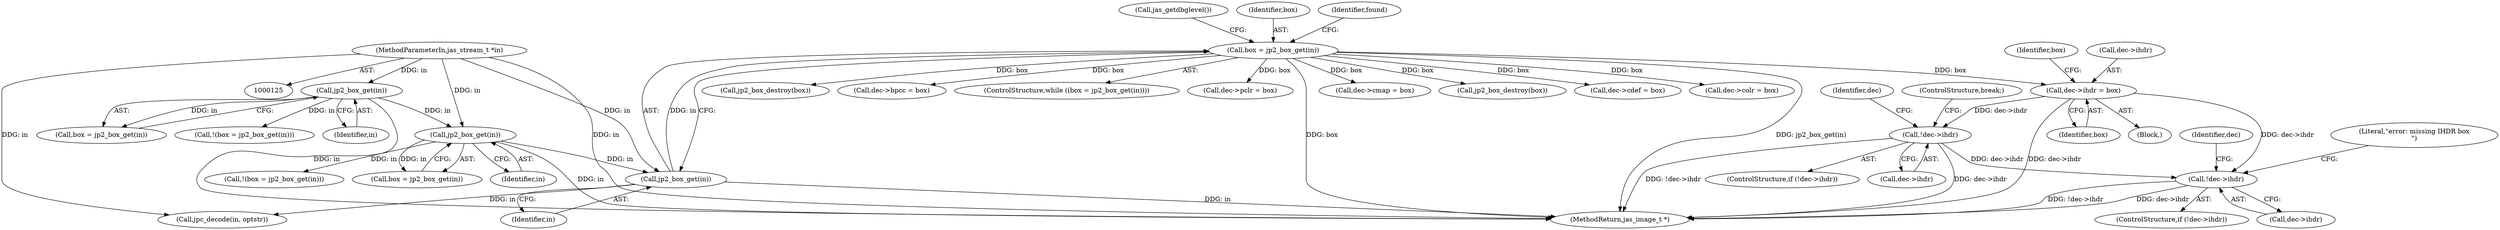 digraph "0_jasper_d42b2388f7f8e0332c846675133acea151fc557a_33@pointer" {
"1000258" [label="(Call,!dec->ihdr)"];
"1000263" [label="(Call,dec->ihdr = box)"];
"1000229" [label="(Call,box = jp2_box_get(in))"];
"1000231" [label="(Call,jp2_box_get(in))"];
"1000206" [label="(Call,jp2_box_get(in))"];
"1000167" [label="(Call,jp2_box_get(in))"];
"1000126" [label="(MethodParameterIn,jas_stream_t *in)"];
"1000385" [label="(Call,!dec->ihdr)"];
"1000203" [label="(Call,!(box = jp2_box_get(in)))"];
"1000311" [label="(Call,dec->pclr = box)"];
"1000386" [label="(Call,dec->ihdr)"];
"1000327" [label="(Call,dec->cmap = box)"];
"1000165" [label="(Call,box = jp2_box_get(in))"];
"1000232" [label="(Identifier,in)"];
"1000265" [label="(Identifier,dec)"];
"1000257" [label="(ControlStructure,if (!dec->ihdr))"];
"1000236" [label="(Call,jas_getdbglevel())"];
"1000258" [label="(Call,!dec->ihdr)"];
"1000206" [label="(Call,jp2_box_get(in))"];
"1000355" [label="(Call,jp2_box_destroy(box))"];
"1000295" [label="(Call,dec->cdef = box)"];
"1000164" [label="(Call,!(box = jp2_box_get(in)))"];
"1000168" [label="(Identifier,in)"];
"1000271" [label="(ControlStructure,break;)"];
"1000269" [label="(Identifier,box)"];
"1000204" [label="(Call,box = jp2_box_get(in))"];
"1000385" [label="(Call,!dec->ihdr)"];
"1000230" [label="(Identifier,box)"];
"1000126" [label="(MethodParameterIn,jas_stream_t *in)"];
"1000391" [label="(Literal,\"error: missing IHDR box\n\")"];
"1000399" [label="(Identifier,dec)"];
"1000167" [label="(Call,jp2_box_get(in))"];
"1000343" [label="(Call,dec->colr = box)"];
"1000384" [label="(ControlStructure,if (!dec->ihdr))"];
"1000229" [label="(Call,box = jp2_box_get(in))"];
"1000263" [label="(Call,dec->ihdr = box)"];
"1000259" [label="(Call,dec->ihdr)"];
"1001265" [label="(MethodReturn,jas_image_t *)"];
"1000267" [label="(Identifier,box)"];
"1000231" [label="(Call,jp2_box_get(in))"];
"1000377" [label="(Call,jpc_decode(in, optstr))"];
"1000207" [label="(Identifier,in)"];
"1000264" [label="(Call,dec->ihdr)"];
"1001256" [label="(Call,jp2_box_destroy(box))"];
"1000279" [label="(Call,dec->bpcc = box)"];
"1000366" [label="(Identifier,found)"];
"1000262" [label="(Block,)"];
"1000228" [label="(ControlStructure,while ((box = jp2_box_get(in))))"];
"1000258" -> "1000257"  [label="AST: "];
"1000258" -> "1000259"  [label="CFG: "];
"1000259" -> "1000258"  [label="AST: "];
"1000265" -> "1000258"  [label="CFG: "];
"1000271" -> "1000258"  [label="CFG: "];
"1000258" -> "1001265"  [label="DDG: dec->ihdr"];
"1000258" -> "1001265"  [label="DDG: !dec->ihdr"];
"1000263" -> "1000258"  [label="DDG: dec->ihdr"];
"1000258" -> "1000385"  [label="DDG: dec->ihdr"];
"1000263" -> "1000262"  [label="AST: "];
"1000263" -> "1000267"  [label="CFG: "];
"1000264" -> "1000263"  [label="AST: "];
"1000267" -> "1000263"  [label="AST: "];
"1000269" -> "1000263"  [label="CFG: "];
"1000263" -> "1001265"  [label="DDG: dec->ihdr"];
"1000229" -> "1000263"  [label="DDG: box"];
"1000263" -> "1000385"  [label="DDG: dec->ihdr"];
"1000229" -> "1000228"  [label="AST: "];
"1000229" -> "1000231"  [label="CFG: "];
"1000230" -> "1000229"  [label="AST: "];
"1000231" -> "1000229"  [label="AST: "];
"1000236" -> "1000229"  [label="CFG: "];
"1000366" -> "1000229"  [label="CFG: "];
"1000229" -> "1001265"  [label="DDG: jp2_box_get(in)"];
"1000229" -> "1001265"  [label="DDG: box"];
"1000231" -> "1000229"  [label="DDG: in"];
"1000229" -> "1000279"  [label="DDG: box"];
"1000229" -> "1000295"  [label="DDG: box"];
"1000229" -> "1000311"  [label="DDG: box"];
"1000229" -> "1000327"  [label="DDG: box"];
"1000229" -> "1000343"  [label="DDG: box"];
"1000229" -> "1000355"  [label="DDG: box"];
"1000229" -> "1001256"  [label="DDG: box"];
"1000231" -> "1000232"  [label="CFG: "];
"1000232" -> "1000231"  [label="AST: "];
"1000231" -> "1001265"  [label="DDG: in"];
"1000206" -> "1000231"  [label="DDG: in"];
"1000126" -> "1000231"  [label="DDG: in"];
"1000231" -> "1000377"  [label="DDG: in"];
"1000206" -> "1000204"  [label="AST: "];
"1000206" -> "1000207"  [label="CFG: "];
"1000207" -> "1000206"  [label="AST: "];
"1000204" -> "1000206"  [label="CFG: "];
"1000206" -> "1001265"  [label="DDG: in"];
"1000206" -> "1000203"  [label="DDG: in"];
"1000206" -> "1000204"  [label="DDG: in"];
"1000167" -> "1000206"  [label="DDG: in"];
"1000126" -> "1000206"  [label="DDG: in"];
"1000167" -> "1000165"  [label="AST: "];
"1000167" -> "1000168"  [label="CFG: "];
"1000168" -> "1000167"  [label="AST: "];
"1000165" -> "1000167"  [label="CFG: "];
"1000167" -> "1001265"  [label="DDG: in"];
"1000167" -> "1000164"  [label="DDG: in"];
"1000167" -> "1000165"  [label="DDG: in"];
"1000126" -> "1000167"  [label="DDG: in"];
"1000126" -> "1000125"  [label="AST: "];
"1000126" -> "1001265"  [label="DDG: in"];
"1000126" -> "1000377"  [label="DDG: in"];
"1000385" -> "1000384"  [label="AST: "];
"1000385" -> "1000386"  [label="CFG: "];
"1000386" -> "1000385"  [label="AST: "];
"1000391" -> "1000385"  [label="CFG: "];
"1000399" -> "1000385"  [label="CFG: "];
"1000385" -> "1001265"  [label="DDG: dec->ihdr"];
"1000385" -> "1001265"  [label="DDG: !dec->ihdr"];
}
